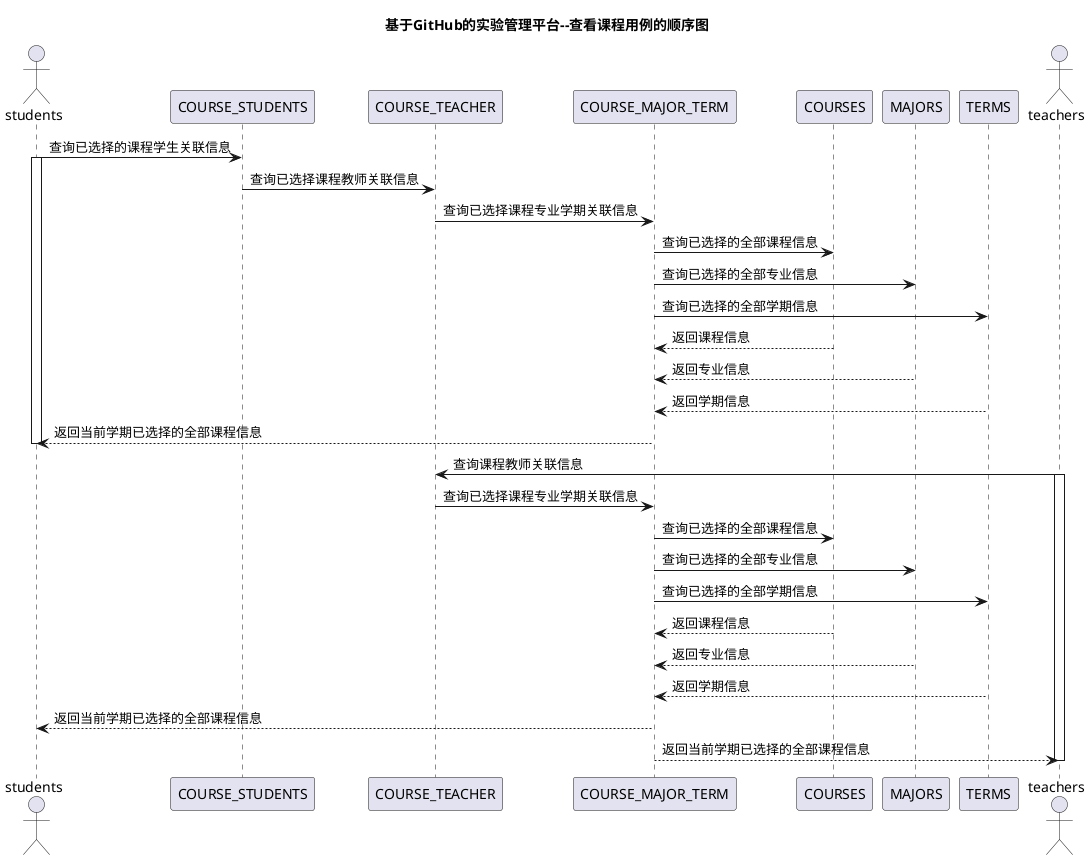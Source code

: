 @startuml
title 基于GitHub的实验管理平台--查看课程用例的顺序图
actor students
students -> COURSE_STUDENTS: 查询已选择的课程学生关联信息
activate students
COURSE_STUDENTS -> COURSE_TEACHER:查询已选择课程教师关联信息
COURSE_TEACHER->COURSE_MAJOR_TERM:查询已选择课程专业学期关联信息
COURSE_MAJOR_TERM->COURSES:查询已选择的全部课程信息
COURSE_MAJOR_TERM->MAJORS:查询已选择的全部专业信息
COURSE_MAJOR_TERM->TERMS:查询已选择的全部学期信息
COURSES-->COURSE_MAJOR_TERM:返回课程信息
MAJORS-->COURSE_MAJOR_TERM:返回专业信息
TERMS-->COURSE_MAJOR_TERM:返回学期信息
COURSE_MAJOR_TERM-->students:返回当前学期已选择的全部课程信息
deactivate students
actor teachers
teachers -> COURSE_TEACHER:查询课程教师关联信息
activate teachers
COURSE_TEACHER->COURSE_MAJOR_TERM:查询已选择课程专业学期关联信息
COURSE_MAJOR_TERM->COURSES:查询已选择的全部课程信息
COURSE_MAJOR_TERM->MAJORS:查询已选择的全部专业信息
COURSE_MAJOR_TERM->TERMS:查询已选择的全部学期信息
COURSES-->COURSE_MAJOR_TERM:返回课程信息
MAJORS-->COURSE_MAJOR_TERM:返回专业信息
TERMS-->COURSE_MAJOR_TERM:返回学期信息
COURSE_MAJOR_TERM-->students:返回当前学期已选择的全部课程信息
COURSE_MAJOR_TERM-->teachers:返回当前学期已选择的全部课程信息
deactivate teachers
@enduml